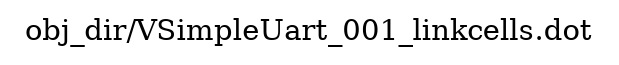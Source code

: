 digraph v3graph {
	graph	[label="obj_dir/VSimpleUart_001_linkcells.dot",
		 labelloc=t, labeljust=l,
		 //size="7.5,10",
		 rankdir=TB];
}
